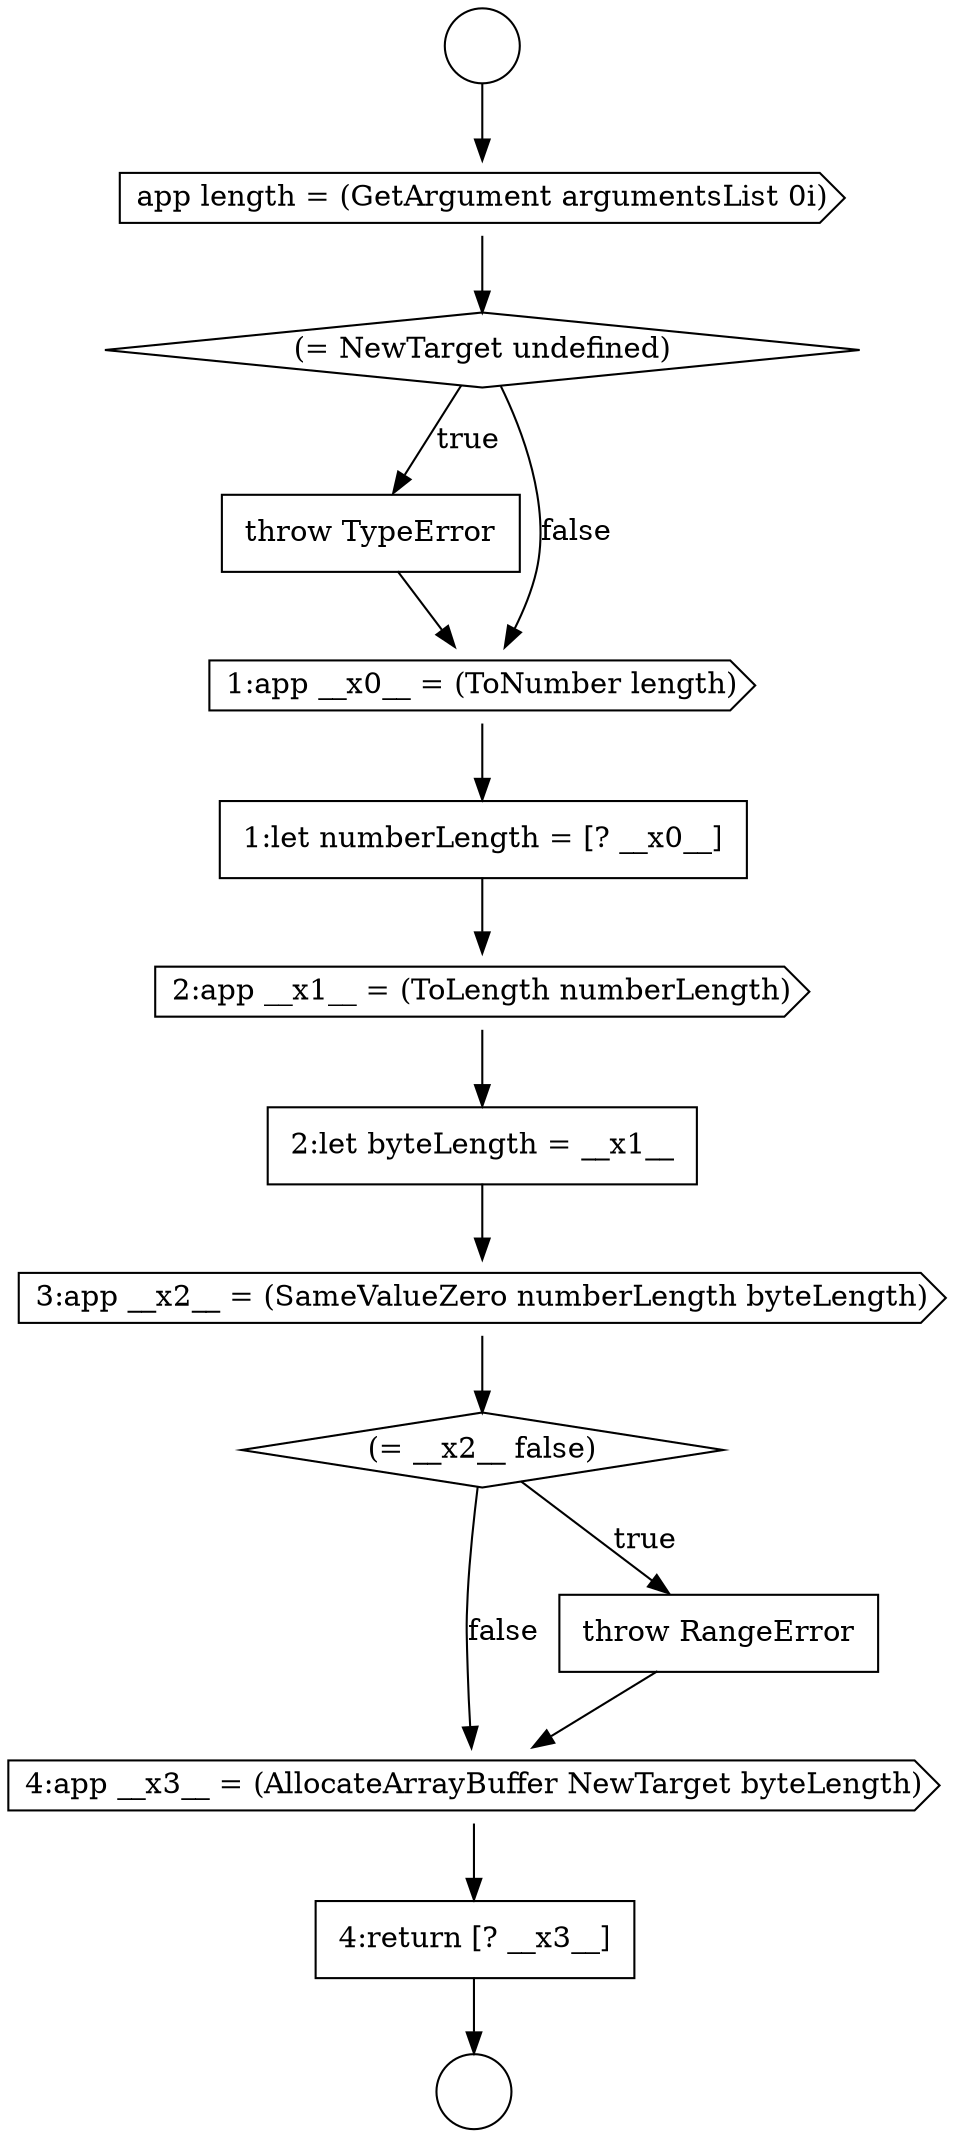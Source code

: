 digraph {
  node14964 [shape=diamond, label=<<font color="black">(= NewTarget undefined)</font>> color="black" fillcolor="white" style=filled]
  node14969 [shape=none, margin=0, label=<<font color="black">
    <table border="0" cellborder="1" cellspacing="0" cellpadding="10">
      <tr><td align="left">2:let byteLength = __x1__</td></tr>
    </table>
  </font>> color="black" fillcolor="white" style=filled]
  node14968 [shape=cds, label=<<font color="black">2:app __x1__ = (ToLength numberLength)</font>> color="black" fillcolor="white" style=filled]
  node14973 [shape=cds, label=<<font color="black">4:app __x3__ = (AllocateArrayBuffer NewTarget byteLength)</font>> color="black" fillcolor="white" style=filled]
  node14965 [shape=none, margin=0, label=<<font color="black">
    <table border="0" cellborder="1" cellspacing="0" cellpadding="10">
      <tr><td align="left">throw TypeError</td></tr>
    </table>
  </font>> color="black" fillcolor="white" style=filled]
  node14961 [shape=circle label=" " color="black" fillcolor="white" style=filled]
  node14966 [shape=cds, label=<<font color="black">1:app __x0__ = (ToNumber length)</font>> color="black" fillcolor="white" style=filled]
  node14972 [shape=none, margin=0, label=<<font color="black">
    <table border="0" cellborder="1" cellspacing="0" cellpadding="10">
      <tr><td align="left">throw RangeError</td></tr>
    </table>
  </font>> color="black" fillcolor="white" style=filled]
  node14962 [shape=circle label=" " color="black" fillcolor="white" style=filled]
  node14967 [shape=none, margin=0, label=<<font color="black">
    <table border="0" cellborder="1" cellspacing="0" cellpadding="10">
      <tr><td align="left">1:let numberLength = [? __x0__]</td></tr>
    </table>
  </font>> color="black" fillcolor="white" style=filled]
  node14974 [shape=none, margin=0, label=<<font color="black">
    <table border="0" cellborder="1" cellspacing="0" cellpadding="10">
      <tr><td align="left">4:return [? __x3__]</td></tr>
    </table>
  </font>> color="black" fillcolor="white" style=filled]
  node14971 [shape=diamond, label=<<font color="black">(= __x2__ false)</font>> color="black" fillcolor="white" style=filled]
  node14970 [shape=cds, label=<<font color="black">3:app __x2__ = (SameValueZero numberLength byteLength)</font>> color="black" fillcolor="white" style=filled]
  node14963 [shape=cds, label=<<font color="black">app length = (GetArgument argumentsList 0i)</font>> color="black" fillcolor="white" style=filled]
  node14963 -> node14964 [ color="black"]
  node14970 -> node14971 [ color="black"]
  node14974 -> node14962 [ color="black"]
  node14965 -> node14966 [ color="black"]
  node14964 -> node14965 [label=<<font color="black">true</font>> color="black"]
  node14964 -> node14966 [label=<<font color="black">false</font>> color="black"]
  node14969 -> node14970 [ color="black"]
  node14973 -> node14974 [ color="black"]
  node14967 -> node14968 [ color="black"]
  node14966 -> node14967 [ color="black"]
  node14961 -> node14963 [ color="black"]
  node14972 -> node14973 [ color="black"]
  node14971 -> node14972 [label=<<font color="black">true</font>> color="black"]
  node14971 -> node14973 [label=<<font color="black">false</font>> color="black"]
  node14968 -> node14969 [ color="black"]
}
